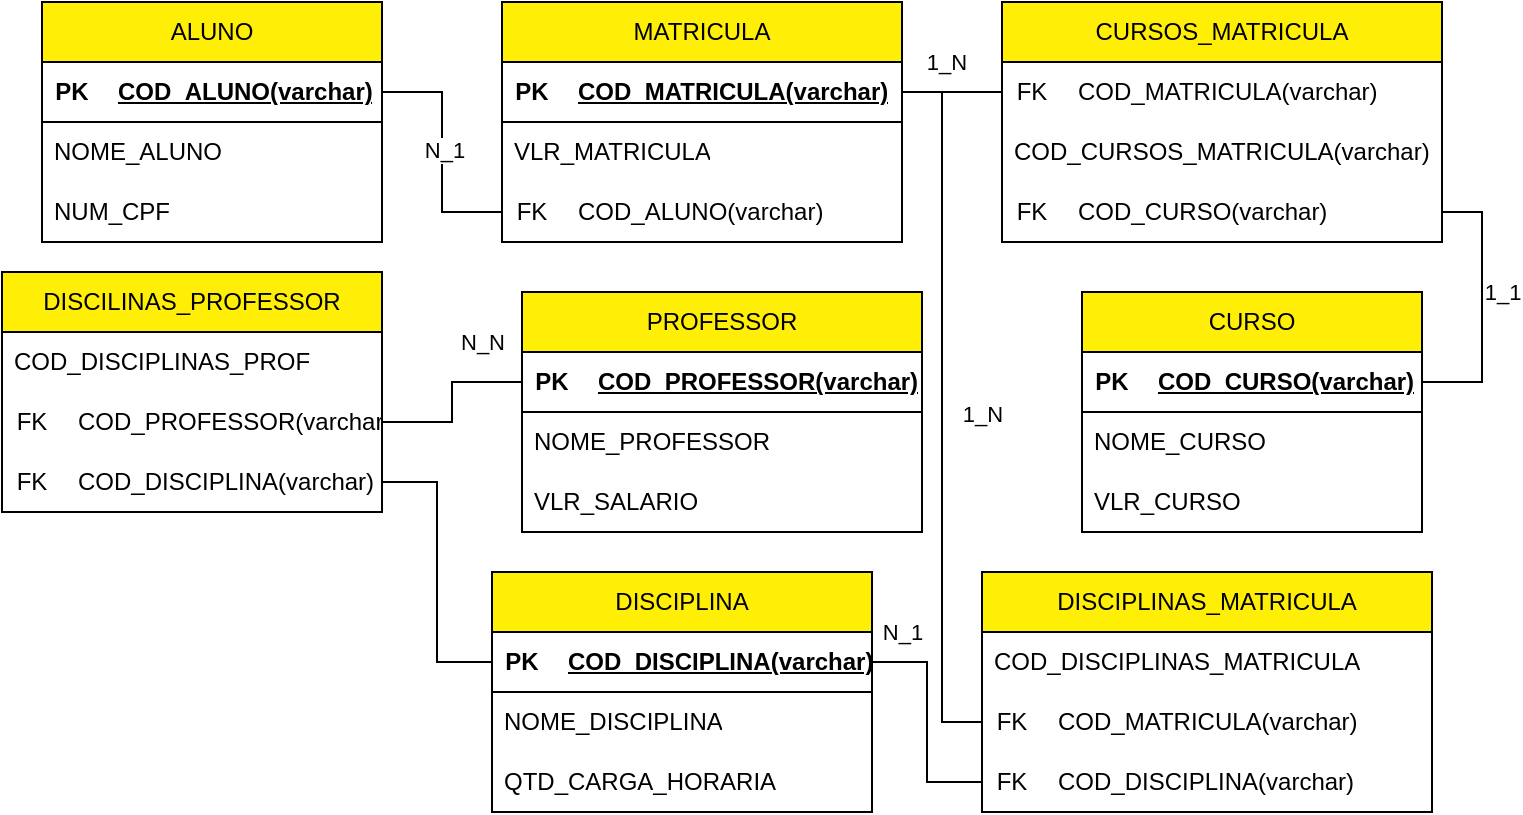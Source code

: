 <mxfile version="21.8.1" type="github">
  <diagram id="R2lEEEUBdFMjLlhIrx00" name="Page-1">
    <mxGraphModel dx="836" dy="773" grid="1" gridSize="10" guides="1" tooltips="1" connect="1" arrows="1" fold="1" page="1" pageScale="1" pageWidth="850" pageHeight="1100" math="0" shadow="0" extFonts="Permanent Marker^https://fonts.googleapis.com/css?family=Permanent+Marker">
      <root>
        <mxCell id="0" />
        <mxCell id="1" parent="0" />
        <mxCell id="hwRPY_H_E-aeXSSc8FPx-1" value="ALUNO" style="swimlane;fontStyle=0;childLayout=stackLayout;horizontal=1;startSize=30;horizontalStack=0;resizeParent=1;resizeParentMax=0;resizeLast=0;collapsible=1;marginBottom=0;whiteSpace=wrap;html=1;fillColor=#FFEE05;" parent="1" vertex="1">
          <mxGeometry x="60" y="15" width="170" height="120" as="geometry" />
        </mxCell>
        <mxCell id="9-QWL7e6mqtxBqOt5Rx7-5" value="" style="shape=table;startSize=0;container=1;collapsible=1;childLayout=tableLayout;fixedRows=1;rowLines=0;fontStyle=0;align=center;resizeLast=1;strokeColor=none;fillColor=none;collapsible=0;" vertex="1" parent="hwRPY_H_E-aeXSSc8FPx-1">
          <mxGeometry y="30" width="170" height="30" as="geometry" />
        </mxCell>
        <mxCell id="9-QWL7e6mqtxBqOt5Rx7-6" value="" style="shape=tableRow;horizontal=0;startSize=0;swimlaneHead=0;swimlaneBody=0;fillColor=none;collapsible=0;dropTarget=0;points=[[0,0.5],[1,0.5]];portConstraint=eastwest;top=0;left=0;right=0;bottom=1;" vertex="1" parent="9-QWL7e6mqtxBqOt5Rx7-5">
          <mxGeometry width="170" height="30" as="geometry" />
        </mxCell>
        <mxCell id="9-QWL7e6mqtxBqOt5Rx7-7" value="PK" style="shape=partialRectangle;connectable=0;fillColor=none;top=0;left=0;bottom=0;right=0;fontStyle=1;overflow=hidden;whiteSpace=wrap;html=1;" vertex="1" parent="9-QWL7e6mqtxBqOt5Rx7-6">
          <mxGeometry width="30" height="30" as="geometry">
            <mxRectangle width="30" height="30" as="alternateBounds" />
          </mxGeometry>
        </mxCell>
        <mxCell id="9-QWL7e6mqtxBqOt5Rx7-8" value="COD_ALUNO(varchar)" style="shape=partialRectangle;connectable=0;fillColor=none;top=0;left=0;bottom=0;right=0;align=left;spacingLeft=6;fontStyle=5;overflow=hidden;whiteSpace=wrap;html=1;" vertex="1" parent="9-QWL7e6mqtxBqOt5Rx7-6">
          <mxGeometry x="30" width="140" height="30" as="geometry">
            <mxRectangle width="140" height="30" as="alternateBounds" />
          </mxGeometry>
        </mxCell>
        <mxCell id="hwRPY_H_E-aeXSSc8FPx-3" value="NOME_ALUNO" style="text;strokeColor=none;fillColor=none;align=left;verticalAlign=middle;spacingLeft=4;spacingRight=4;overflow=hidden;points=[[0,0.5],[1,0.5]];portConstraint=eastwest;rotatable=0;whiteSpace=wrap;html=1;" parent="hwRPY_H_E-aeXSSc8FPx-1" vertex="1">
          <mxGeometry y="60" width="170" height="30" as="geometry" />
        </mxCell>
        <mxCell id="hwRPY_H_E-aeXSSc8FPx-4" value="NUM_CPF" style="text;strokeColor=none;fillColor=none;align=left;verticalAlign=middle;spacingLeft=4;spacingRight=4;overflow=hidden;points=[[0,0.5],[1,0.5]];portConstraint=eastwest;rotatable=0;whiteSpace=wrap;html=1;" parent="hwRPY_H_E-aeXSSc8FPx-1" vertex="1">
          <mxGeometry y="90" width="170" height="30" as="geometry" />
        </mxCell>
        <mxCell id="hwRPY_H_E-aeXSSc8FPx-5" value="CURSO" style="swimlane;fontStyle=0;childLayout=stackLayout;horizontal=1;startSize=30;horizontalStack=0;resizeParent=1;resizeParentMax=0;resizeLast=0;collapsible=1;marginBottom=0;whiteSpace=wrap;html=1;fillColor=#FFEE05;" parent="1" vertex="1">
          <mxGeometry x="580" y="160" width="170" height="120" as="geometry" />
        </mxCell>
        <mxCell id="9-QWL7e6mqtxBqOt5Rx7-57" value="" style="shape=table;startSize=0;container=1;collapsible=1;childLayout=tableLayout;fixedRows=1;rowLines=0;fontStyle=0;align=center;resizeLast=1;strokeColor=none;fillColor=none;collapsible=0;" vertex="1" parent="hwRPY_H_E-aeXSSc8FPx-5">
          <mxGeometry y="30" width="170" height="30" as="geometry" />
        </mxCell>
        <mxCell id="9-QWL7e6mqtxBqOt5Rx7-58" value="" style="shape=tableRow;horizontal=0;startSize=0;swimlaneHead=0;swimlaneBody=0;fillColor=none;collapsible=0;dropTarget=0;points=[[0,0.5],[1,0.5]];portConstraint=eastwest;top=0;left=0;right=0;bottom=1;" vertex="1" parent="9-QWL7e6mqtxBqOt5Rx7-57">
          <mxGeometry width="170" height="30" as="geometry" />
        </mxCell>
        <mxCell id="9-QWL7e6mqtxBqOt5Rx7-59" value="PK" style="shape=partialRectangle;connectable=0;fillColor=none;top=0;left=0;bottom=0;right=0;fontStyle=1;overflow=hidden;whiteSpace=wrap;html=1;" vertex="1" parent="9-QWL7e6mqtxBqOt5Rx7-58">
          <mxGeometry width="30" height="30" as="geometry">
            <mxRectangle width="30" height="30" as="alternateBounds" />
          </mxGeometry>
        </mxCell>
        <mxCell id="9-QWL7e6mqtxBqOt5Rx7-60" value="COD_CURSO(varchar)" style="shape=partialRectangle;connectable=0;fillColor=none;top=0;left=0;bottom=0;right=0;align=left;spacingLeft=6;fontStyle=5;overflow=hidden;whiteSpace=wrap;html=1;" vertex="1" parent="9-QWL7e6mqtxBqOt5Rx7-58">
          <mxGeometry x="30" width="140" height="30" as="geometry">
            <mxRectangle width="140" height="30" as="alternateBounds" />
          </mxGeometry>
        </mxCell>
        <mxCell id="hwRPY_H_E-aeXSSc8FPx-7" value="NOME_CURSO" style="text;strokeColor=none;fillColor=none;align=left;verticalAlign=middle;spacingLeft=4;spacingRight=4;overflow=hidden;points=[[0,0.5],[1,0.5]];portConstraint=eastwest;rotatable=0;whiteSpace=wrap;html=1;" parent="hwRPY_H_E-aeXSSc8FPx-5" vertex="1">
          <mxGeometry y="60" width="170" height="30" as="geometry" />
        </mxCell>
        <mxCell id="C94Znu9yKtxbw8L8RZEC-2" value="VLR_CURSO" style="text;strokeColor=none;fillColor=none;align=left;verticalAlign=middle;spacingLeft=4;spacingRight=4;overflow=hidden;points=[[0,0.5],[1,0.5]];portConstraint=eastwest;rotatable=0;whiteSpace=wrap;html=1;" parent="hwRPY_H_E-aeXSSc8FPx-5" vertex="1">
          <mxGeometry y="90" width="170" height="30" as="geometry" />
        </mxCell>
        <mxCell id="hwRPY_H_E-aeXSSc8FPx-9" value="DISCIPLINA" style="swimlane;fontStyle=0;childLayout=stackLayout;horizontal=1;startSize=30;horizontalStack=0;resizeParent=1;resizeParentMax=0;resizeLast=0;collapsible=1;marginBottom=0;whiteSpace=wrap;html=1;fillColor=#FFEE05;" parent="1" vertex="1">
          <mxGeometry x="285" y="300" width="190" height="120" as="geometry" />
        </mxCell>
        <mxCell id="9-QWL7e6mqtxBqOt5Rx7-17" value="" style="shape=table;startSize=0;container=1;collapsible=1;childLayout=tableLayout;fixedRows=1;rowLines=0;fontStyle=0;align=center;resizeLast=1;strokeColor=none;fillColor=none;collapsible=0;" vertex="1" parent="hwRPY_H_E-aeXSSc8FPx-9">
          <mxGeometry y="30" width="190" height="30" as="geometry" />
        </mxCell>
        <mxCell id="9-QWL7e6mqtxBqOt5Rx7-18" value="" style="shape=tableRow;horizontal=0;startSize=0;swimlaneHead=0;swimlaneBody=0;fillColor=none;collapsible=0;dropTarget=0;points=[[0,0.5],[1,0.5]];portConstraint=eastwest;top=0;left=0;right=0;bottom=1;" vertex="1" parent="9-QWL7e6mqtxBqOt5Rx7-17">
          <mxGeometry width="190" height="30" as="geometry" />
        </mxCell>
        <mxCell id="9-QWL7e6mqtxBqOt5Rx7-19" value="PK" style="shape=partialRectangle;connectable=0;fillColor=none;top=0;left=0;bottom=0;right=0;fontStyle=1;overflow=hidden;whiteSpace=wrap;html=1;" vertex="1" parent="9-QWL7e6mqtxBqOt5Rx7-18">
          <mxGeometry width="30" height="30" as="geometry">
            <mxRectangle width="30" height="30" as="alternateBounds" />
          </mxGeometry>
        </mxCell>
        <mxCell id="9-QWL7e6mqtxBqOt5Rx7-20" value="COD_DISCIPLINA(varchar)" style="shape=partialRectangle;connectable=0;fillColor=none;top=0;left=0;bottom=0;right=0;align=left;spacingLeft=6;fontStyle=5;overflow=hidden;whiteSpace=wrap;html=1;" vertex="1" parent="9-QWL7e6mqtxBqOt5Rx7-18">
          <mxGeometry x="30" width="160" height="30" as="geometry">
            <mxRectangle width="160" height="30" as="alternateBounds" />
          </mxGeometry>
        </mxCell>
        <mxCell id="hwRPY_H_E-aeXSSc8FPx-11" value="NOME_DISCIPLINA" style="text;strokeColor=none;fillColor=none;align=left;verticalAlign=middle;spacingLeft=4;spacingRight=4;overflow=hidden;points=[[0,0.5],[1,0.5]];portConstraint=eastwest;rotatable=0;whiteSpace=wrap;html=1;" parent="hwRPY_H_E-aeXSSc8FPx-9" vertex="1">
          <mxGeometry y="60" width="190" height="30" as="geometry" />
        </mxCell>
        <mxCell id="hwRPY_H_E-aeXSSc8FPx-12" value="QTD_CARGA_HORARIA" style="text;strokeColor=none;fillColor=none;align=left;verticalAlign=middle;spacingLeft=4;spacingRight=4;overflow=hidden;points=[[0,0.5],[1,0.5]];portConstraint=eastwest;rotatable=0;whiteSpace=wrap;html=1;" parent="hwRPY_H_E-aeXSSc8FPx-9" vertex="1">
          <mxGeometry y="90" width="190" height="30" as="geometry" />
        </mxCell>
        <mxCell id="hwRPY_H_E-aeXSSc8FPx-13" value="PROFESSOR" style="swimlane;fontStyle=0;childLayout=stackLayout;horizontal=1;startSize=30;horizontalStack=0;resizeParent=1;resizeParentMax=0;resizeLast=0;collapsible=1;marginBottom=0;whiteSpace=wrap;html=1;fillColor=#FFEE05;" parent="1" vertex="1">
          <mxGeometry x="300" y="160" width="200" height="120" as="geometry" />
        </mxCell>
        <mxCell id="9-QWL7e6mqtxBqOt5Rx7-9" value="" style="shape=table;startSize=0;container=1;collapsible=1;childLayout=tableLayout;fixedRows=1;rowLines=0;fontStyle=0;align=center;resizeLast=1;strokeColor=none;fillColor=none;collapsible=0;" vertex="1" parent="hwRPY_H_E-aeXSSc8FPx-13">
          <mxGeometry y="30" width="200" height="30" as="geometry" />
        </mxCell>
        <mxCell id="9-QWL7e6mqtxBqOt5Rx7-10" value="" style="shape=tableRow;horizontal=0;startSize=0;swimlaneHead=0;swimlaneBody=0;fillColor=none;collapsible=0;dropTarget=0;points=[[0,0.5],[1,0.5]];portConstraint=eastwest;top=0;left=0;right=0;bottom=1;" vertex="1" parent="9-QWL7e6mqtxBqOt5Rx7-9">
          <mxGeometry width="200" height="30" as="geometry" />
        </mxCell>
        <mxCell id="9-QWL7e6mqtxBqOt5Rx7-11" value="PK" style="shape=partialRectangle;connectable=0;fillColor=none;top=0;left=0;bottom=0;right=0;fontStyle=1;overflow=hidden;whiteSpace=wrap;html=1;" vertex="1" parent="9-QWL7e6mqtxBqOt5Rx7-10">
          <mxGeometry width="30" height="30" as="geometry">
            <mxRectangle width="30" height="30" as="alternateBounds" />
          </mxGeometry>
        </mxCell>
        <mxCell id="9-QWL7e6mqtxBqOt5Rx7-12" value="COD_PROFESSOR(varchar)" style="shape=partialRectangle;connectable=0;fillColor=none;top=0;left=0;bottom=0;right=0;align=left;spacingLeft=6;fontStyle=5;overflow=hidden;whiteSpace=wrap;html=1;" vertex="1" parent="9-QWL7e6mqtxBqOt5Rx7-10">
          <mxGeometry x="30" width="170" height="30" as="geometry">
            <mxRectangle width="170" height="30" as="alternateBounds" />
          </mxGeometry>
        </mxCell>
        <mxCell id="hwRPY_H_E-aeXSSc8FPx-15" value="NOME_PROFESSOR" style="text;strokeColor=none;fillColor=none;align=left;verticalAlign=middle;spacingLeft=4;spacingRight=4;overflow=hidden;points=[[0,0.5],[1,0.5]];portConstraint=eastwest;rotatable=0;whiteSpace=wrap;html=1;" parent="hwRPY_H_E-aeXSSc8FPx-13" vertex="1">
          <mxGeometry y="60" width="200" height="30" as="geometry" />
        </mxCell>
        <mxCell id="hwRPY_H_E-aeXSSc8FPx-16" value="VLR_SALARIO" style="text;strokeColor=none;fillColor=none;align=left;verticalAlign=middle;spacingLeft=4;spacingRight=4;overflow=hidden;points=[[0,0.5],[1,0.5]];portConstraint=eastwest;rotatable=0;whiteSpace=wrap;html=1;" parent="hwRPY_H_E-aeXSSc8FPx-13" vertex="1">
          <mxGeometry y="90" width="200" height="30" as="geometry" />
        </mxCell>
        <mxCell id="hwRPY_H_E-aeXSSc8FPx-17" value="MATRICULA" style="swimlane;fontStyle=0;childLayout=stackLayout;horizontal=1;startSize=30;horizontalStack=0;resizeParent=1;resizeParentMax=0;resizeLast=0;collapsible=1;marginBottom=0;whiteSpace=wrap;html=1;fillColor=#FFEE05;" parent="1" vertex="1">
          <mxGeometry x="290" y="15" width="200" height="120" as="geometry" />
        </mxCell>
        <mxCell id="9-QWL7e6mqtxBqOt5Rx7-39" value="" style="shape=table;startSize=0;container=1;collapsible=1;childLayout=tableLayout;fixedRows=1;rowLines=0;fontStyle=0;align=center;resizeLast=1;strokeColor=none;fillColor=none;collapsible=0;" vertex="1" parent="hwRPY_H_E-aeXSSc8FPx-17">
          <mxGeometry y="30" width="200" height="30" as="geometry" />
        </mxCell>
        <mxCell id="9-QWL7e6mqtxBqOt5Rx7-40" value="" style="shape=tableRow;horizontal=0;startSize=0;swimlaneHead=0;swimlaneBody=0;fillColor=none;collapsible=0;dropTarget=0;points=[[0,0.5],[1,0.5]];portConstraint=eastwest;top=0;left=0;right=0;bottom=1;" vertex="1" parent="9-QWL7e6mqtxBqOt5Rx7-39">
          <mxGeometry width="200" height="30" as="geometry" />
        </mxCell>
        <mxCell id="9-QWL7e6mqtxBqOt5Rx7-41" value="PK" style="shape=partialRectangle;connectable=0;fillColor=none;top=0;left=0;bottom=0;right=0;fontStyle=1;overflow=hidden;whiteSpace=wrap;html=1;" vertex="1" parent="9-QWL7e6mqtxBqOt5Rx7-40">
          <mxGeometry width="30" height="30" as="geometry">
            <mxRectangle width="30" height="30" as="alternateBounds" />
          </mxGeometry>
        </mxCell>
        <mxCell id="9-QWL7e6mqtxBqOt5Rx7-42" value="COD_MATRICULA(varchar)" style="shape=partialRectangle;connectable=0;fillColor=none;top=0;left=0;bottom=0;right=0;align=left;spacingLeft=6;fontStyle=5;overflow=hidden;whiteSpace=wrap;html=1;" vertex="1" parent="9-QWL7e6mqtxBqOt5Rx7-40">
          <mxGeometry x="30" width="170" height="30" as="geometry">
            <mxRectangle width="170" height="30" as="alternateBounds" />
          </mxGeometry>
        </mxCell>
        <mxCell id="C94Znu9yKtxbw8L8RZEC-8" value="VLR_MATRICULA" style="text;strokeColor=none;fillColor=none;align=left;verticalAlign=middle;spacingLeft=4;spacingRight=4;overflow=hidden;points=[[0,0.5],[1,0.5]];portConstraint=eastwest;rotatable=0;whiteSpace=wrap;html=1;" parent="hwRPY_H_E-aeXSSc8FPx-17" vertex="1">
          <mxGeometry y="60" width="200" height="30" as="geometry" />
        </mxCell>
        <mxCell id="9-QWL7e6mqtxBqOt5Rx7-1" value="" style="shape=table;startSize=0;container=1;collapsible=1;childLayout=tableLayout;fixedRows=1;rowLines=0;fontStyle=0;align=center;resizeLast=1;strokeColor=none;fillColor=none;collapsible=0;" vertex="1" parent="hwRPY_H_E-aeXSSc8FPx-17">
          <mxGeometry y="90" width="200" height="30" as="geometry" />
        </mxCell>
        <mxCell id="9-QWL7e6mqtxBqOt5Rx7-2" value="" style="shape=tableRow;horizontal=0;startSize=0;swimlaneHead=0;swimlaneBody=0;fillColor=none;collapsible=0;dropTarget=0;points=[[0,0.5],[1,0.5]];portConstraint=eastwest;top=0;left=0;right=0;bottom=0;" vertex="1" parent="9-QWL7e6mqtxBqOt5Rx7-1">
          <mxGeometry width="200" height="30" as="geometry" />
        </mxCell>
        <mxCell id="9-QWL7e6mqtxBqOt5Rx7-3" value="FK" style="shape=partialRectangle;connectable=0;fillColor=none;top=0;left=0;bottom=0;right=0;fontStyle=0;overflow=hidden;whiteSpace=wrap;html=1;" vertex="1" parent="9-QWL7e6mqtxBqOt5Rx7-2">
          <mxGeometry width="30" height="30" as="geometry">
            <mxRectangle width="30" height="30" as="alternateBounds" />
          </mxGeometry>
        </mxCell>
        <mxCell id="9-QWL7e6mqtxBqOt5Rx7-4" value="COD_ALUNO(varchar)" style="shape=partialRectangle;connectable=0;fillColor=none;top=0;left=0;bottom=0;right=0;align=left;spacingLeft=6;fontStyle=0;overflow=hidden;whiteSpace=wrap;html=1;" vertex="1" parent="9-QWL7e6mqtxBqOt5Rx7-2">
          <mxGeometry x="30" width="170" height="30" as="geometry">
            <mxRectangle width="170" height="30" as="alternateBounds" />
          </mxGeometry>
        </mxCell>
        <mxCell id="hwRPY_H_E-aeXSSc8FPx-23" value="" style="endArrow=none;html=1;rounded=0;edgeStyle=orthogonalEdgeStyle;" parent="1" source="9-QWL7e6mqtxBqOt5Rx7-6" target="9-QWL7e6mqtxBqOt5Rx7-2" edge="1">
          <mxGeometry width="50" height="50" relative="1" as="geometry">
            <mxPoint x="210" y="60" as="sourcePoint" />
            <mxPoint x="280.0" y="90" as="targetPoint" />
          </mxGeometry>
        </mxCell>
        <mxCell id="9-QWL7e6mqtxBqOt5Rx7-71" value="N_1" style="edgeLabel;html=1;align=center;verticalAlign=middle;resizable=0;points=[];" vertex="1" connectable="0" parent="hwRPY_H_E-aeXSSc8FPx-23">
          <mxGeometry x="-0.015" y="1" relative="1" as="geometry">
            <mxPoint as="offset" />
          </mxGeometry>
        </mxCell>
        <mxCell id="hwRPY_H_E-aeXSSc8FPx-24" value="" style="endArrow=none;html=1;rounded=0;edgeStyle=orthogonalEdgeStyle;" parent="1" source="9-QWL7e6mqtxBqOt5Rx7-62" target="9-QWL7e6mqtxBqOt5Rx7-58" edge="1">
          <mxGeometry width="50" height="50" relative="1" as="geometry">
            <mxPoint x="800" y="130" as="sourcePoint" />
            <mxPoint x="600.0" y="225" as="targetPoint" />
            <Array as="points">
              <mxPoint x="780" y="120" />
              <mxPoint x="780" y="205" />
            </Array>
          </mxGeometry>
        </mxCell>
        <mxCell id="9-QWL7e6mqtxBqOt5Rx7-70" value="1_1" style="edgeLabel;html=1;align=center;verticalAlign=middle;resizable=0;points=[];" vertex="1" connectable="0" parent="hwRPY_H_E-aeXSSc8FPx-24">
          <mxGeometry x="-0.117" y="3" relative="1" as="geometry">
            <mxPoint x="7" as="offset" />
          </mxGeometry>
        </mxCell>
        <mxCell id="hwRPY_H_E-aeXSSc8FPx-26" value="DISCILINAS_PROFESSOR" style="swimlane;fontStyle=0;childLayout=stackLayout;horizontal=1;startSize=30;horizontalStack=0;resizeParent=1;resizeParentMax=0;resizeLast=0;collapsible=1;marginBottom=0;whiteSpace=wrap;html=1;fillColor=#FFEE05;" parent="1" vertex="1">
          <mxGeometry x="40" y="150" width="190" height="120" as="geometry" />
        </mxCell>
        <mxCell id="hwRPY_H_E-aeXSSc8FPx-27" value="COD_DISCIPLINAS_PROF" style="text;strokeColor=none;fillColor=none;align=left;verticalAlign=middle;spacingLeft=4;spacingRight=4;overflow=hidden;points=[[0,0.5],[1,0.5]];portConstraint=eastwest;rotatable=0;whiteSpace=wrap;html=1;" parent="hwRPY_H_E-aeXSSc8FPx-26" vertex="1">
          <mxGeometry y="30" width="190" height="30" as="geometry" />
        </mxCell>
        <mxCell id="9-QWL7e6mqtxBqOt5Rx7-13" value="" style="shape=table;startSize=0;container=1;collapsible=1;childLayout=tableLayout;fixedRows=1;rowLines=0;fontStyle=0;align=center;resizeLast=1;strokeColor=none;fillColor=none;collapsible=0;" vertex="1" parent="hwRPY_H_E-aeXSSc8FPx-26">
          <mxGeometry y="60" width="190" height="30" as="geometry" />
        </mxCell>
        <mxCell id="9-QWL7e6mqtxBqOt5Rx7-14" value="" style="shape=tableRow;horizontal=0;startSize=0;swimlaneHead=0;swimlaneBody=0;fillColor=none;collapsible=0;dropTarget=0;points=[[0,0.5],[1,0.5]];portConstraint=eastwest;top=0;left=0;right=0;bottom=0;" vertex="1" parent="9-QWL7e6mqtxBqOt5Rx7-13">
          <mxGeometry width="190" height="30" as="geometry" />
        </mxCell>
        <mxCell id="9-QWL7e6mqtxBqOt5Rx7-15" value="FK" style="shape=partialRectangle;connectable=0;fillColor=none;top=0;left=0;bottom=0;right=0;fontStyle=0;overflow=hidden;whiteSpace=wrap;html=1;" vertex="1" parent="9-QWL7e6mqtxBqOt5Rx7-14">
          <mxGeometry width="30" height="30" as="geometry">
            <mxRectangle width="30" height="30" as="alternateBounds" />
          </mxGeometry>
        </mxCell>
        <mxCell id="9-QWL7e6mqtxBqOt5Rx7-16" value="COD_PROFESSOR(varchar)" style="shape=partialRectangle;connectable=0;fillColor=none;top=0;left=0;bottom=0;right=0;align=left;spacingLeft=6;fontStyle=0;overflow=hidden;whiteSpace=wrap;html=1;" vertex="1" parent="9-QWL7e6mqtxBqOt5Rx7-14">
          <mxGeometry x="30" width="160" height="30" as="geometry">
            <mxRectangle width="160" height="30" as="alternateBounds" />
          </mxGeometry>
        </mxCell>
        <mxCell id="9-QWL7e6mqtxBqOt5Rx7-31" value="" style="shape=table;startSize=0;container=1;collapsible=1;childLayout=tableLayout;fixedRows=1;rowLines=0;fontStyle=0;align=center;resizeLast=1;strokeColor=none;fillColor=none;collapsible=0;" vertex="1" parent="hwRPY_H_E-aeXSSc8FPx-26">
          <mxGeometry y="90" width="190" height="30" as="geometry" />
        </mxCell>
        <mxCell id="9-QWL7e6mqtxBqOt5Rx7-32" value="" style="shape=tableRow;horizontal=0;startSize=0;swimlaneHead=0;swimlaneBody=0;fillColor=none;collapsible=0;dropTarget=0;points=[[0,0.5],[1,0.5]];portConstraint=eastwest;top=0;left=0;right=0;bottom=0;" vertex="1" parent="9-QWL7e6mqtxBqOt5Rx7-31">
          <mxGeometry width="190" height="30" as="geometry" />
        </mxCell>
        <mxCell id="9-QWL7e6mqtxBqOt5Rx7-33" value="FK" style="shape=partialRectangle;connectable=0;fillColor=none;top=0;left=0;bottom=0;right=0;fontStyle=0;overflow=hidden;whiteSpace=wrap;html=1;" vertex="1" parent="9-QWL7e6mqtxBqOt5Rx7-32">
          <mxGeometry width="30" height="30" as="geometry">
            <mxRectangle width="30" height="30" as="alternateBounds" />
          </mxGeometry>
        </mxCell>
        <mxCell id="9-QWL7e6mqtxBqOt5Rx7-34" value="COD_DISCIPLINA(varchar)" style="shape=partialRectangle;connectable=0;fillColor=none;top=0;left=0;bottom=0;right=0;align=left;spacingLeft=6;fontStyle=0;overflow=hidden;whiteSpace=wrap;html=1;" vertex="1" parent="9-QWL7e6mqtxBqOt5Rx7-32">
          <mxGeometry x="30" width="160" height="30" as="geometry">
            <mxRectangle width="160" height="30" as="alternateBounds" />
          </mxGeometry>
        </mxCell>
        <mxCell id="hwRPY_H_E-aeXSSc8FPx-33" value="" style="endArrow=none;html=1;rounded=0;edgeStyle=orthogonalEdgeStyle;" parent="1" source="9-QWL7e6mqtxBqOt5Rx7-32" target="9-QWL7e6mqtxBqOt5Rx7-18" edge="1">
          <mxGeometry width="50" height="50" relative="1" as="geometry">
            <mxPoint x="200" y="265" as="sourcePoint" />
            <mxPoint x="240" y="345.0" as="targetPoint" />
          </mxGeometry>
        </mxCell>
        <mxCell id="hwRPY_H_E-aeXSSc8FPx-35" value="DISCIPLINAS_MATRICULA" style="swimlane;fontStyle=0;childLayout=stackLayout;horizontal=1;startSize=30;horizontalStack=0;resizeParent=1;resizeParentMax=0;resizeLast=0;collapsible=1;marginBottom=0;whiteSpace=wrap;html=1;fillColor=#FFEE05;" parent="1" vertex="1">
          <mxGeometry x="530" y="300" width="225" height="120" as="geometry" />
        </mxCell>
        <mxCell id="hwRPY_H_E-aeXSSc8FPx-37" value="COD_DISCIPLINAS_MATRICULA" style="text;strokeColor=none;fillColor=none;align=left;verticalAlign=middle;spacingLeft=4;spacingRight=4;overflow=hidden;points=[[0,0.5],[1,0.5]];portConstraint=eastwest;rotatable=0;whiteSpace=wrap;html=1;" parent="hwRPY_H_E-aeXSSc8FPx-35" vertex="1">
          <mxGeometry y="30" width="225" height="30" as="geometry" />
        </mxCell>
        <mxCell id="9-QWL7e6mqtxBqOt5Rx7-35" value="" style="shape=table;startSize=0;container=1;collapsible=1;childLayout=tableLayout;fixedRows=1;rowLines=0;fontStyle=0;align=center;resizeLast=1;strokeColor=none;fillColor=none;collapsible=0;" vertex="1" parent="hwRPY_H_E-aeXSSc8FPx-35">
          <mxGeometry y="60" width="225" height="60" as="geometry" />
        </mxCell>
        <mxCell id="9-QWL7e6mqtxBqOt5Rx7-43" value="" style="shape=tableRow;horizontal=0;startSize=0;swimlaneHead=0;swimlaneBody=0;fillColor=none;collapsible=0;dropTarget=0;points=[[0,0.5],[1,0.5]];portConstraint=eastwest;top=0;left=0;right=0;bottom=0;" vertex="1" parent="9-QWL7e6mqtxBqOt5Rx7-35">
          <mxGeometry width="225" height="30" as="geometry" />
        </mxCell>
        <mxCell id="9-QWL7e6mqtxBqOt5Rx7-44" value="FK" style="shape=partialRectangle;connectable=0;fillColor=none;top=0;left=0;bottom=0;right=0;fontStyle=0;overflow=hidden;whiteSpace=wrap;html=1;" vertex="1" parent="9-QWL7e6mqtxBqOt5Rx7-43">
          <mxGeometry width="30" height="30" as="geometry">
            <mxRectangle width="30" height="30" as="alternateBounds" />
          </mxGeometry>
        </mxCell>
        <mxCell id="9-QWL7e6mqtxBqOt5Rx7-45" value="COD_MATRICULA(varchar)" style="shape=partialRectangle;connectable=0;fillColor=none;top=0;left=0;bottom=0;right=0;align=left;spacingLeft=6;fontStyle=0;overflow=hidden;whiteSpace=wrap;html=1;" vertex="1" parent="9-QWL7e6mqtxBqOt5Rx7-43">
          <mxGeometry x="30" width="195" height="30" as="geometry">
            <mxRectangle width="195" height="30" as="alternateBounds" />
          </mxGeometry>
        </mxCell>
        <mxCell id="9-QWL7e6mqtxBqOt5Rx7-36" value="" style="shape=tableRow;horizontal=0;startSize=0;swimlaneHead=0;swimlaneBody=0;fillColor=none;collapsible=0;dropTarget=0;points=[[0,0.5],[1,0.5]];portConstraint=eastwest;top=0;left=0;right=0;bottom=0;" vertex="1" parent="9-QWL7e6mqtxBqOt5Rx7-35">
          <mxGeometry y="30" width="225" height="30" as="geometry" />
        </mxCell>
        <mxCell id="9-QWL7e6mqtxBqOt5Rx7-37" value="FK" style="shape=partialRectangle;connectable=0;fillColor=none;top=0;left=0;bottom=0;right=0;fontStyle=0;overflow=hidden;whiteSpace=wrap;html=1;" vertex="1" parent="9-QWL7e6mqtxBqOt5Rx7-36">
          <mxGeometry width="30" height="30" as="geometry">
            <mxRectangle width="30" height="30" as="alternateBounds" />
          </mxGeometry>
        </mxCell>
        <mxCell id="9-QWL7e6mqtxBqOt5Rx7-38" value="COD_DISCIPLINA(varchar)" style="shape=partialRectangle;connectable=0;fillColor=none;top=0;left=0;bottom=0;right=0;align=left;spacingLeft=6;fontStyle=0;overflow=hidden;whiteSpace=wrap;html=1;" vertex="1" parent="9-QWL7e6mqtxBqOt5Rx7-36">
          <mxGeometry x="30" width="195" height="30" as="geometry">
            <mxRectangle width="195" height="30" as="alternateBounds" />
          </mxGeometry>
        </mxCell>
        <mxCell id="hwRPY_H_E-aeXSSc8FPx-39" value="" style="endArrow=none;html=1;rounded=0;edgeStyle=orthogonalEdgeStyle;" parent="1" source="9-QWL7e6mqtxBqOt5Rx7-43" target="9-QWL7e6mqtxBqOt5Rx7-40" edge="1">
          <mxGeometry width="50" height="50" relative="1" as="geometry">
            <mxPoint x="665.0" y="375.0" as="sourcePoint" />
            <mxPoint x="490.0" y="60" as="targetPoint" />
          </mxGeometry>
        </mxCell>
        <mxCell id="9-QWL7e6mqtxBqOt5Rx7-67" value="1_N" style="edgeLabel;html=1;align=center;verticalAlign=middle;resizable=0;points=[];rotation=0;" vertex="1" connectable="0" parent="hwRPY_H_E-aeXSSc8FPx-39">
          <mxGeometry x="-0.005" y="-3" relative="1" as="geometry">
            <mxPoint x="17" y="2" as="offset" />
          </mxGeometry>
        </mxCell>
        <mxCell id="hwRPY_H_E-aeXSSc8FPx-40" value="" style="endArrow=none;html=1;rounded=0;edgeStyle=orthogonalEdgeStyle;" parent="1" source="9-QWL7e6mqtxBqOt5Rx7-14" target="9-QWL7e6mqtxBqOt5Rx7-10" edge="1">
          <mxGeometry width="50" height="50" relative="1" as="geometry">
            <mxPoint x="200" y="235" as="sourcePoint" />
            <mxPoint x="300.0" y="205" as="targetPoint" />
          </mxGeometry>
        </mxCell>
        <mxCell id="9-QWL7e6mqtxBqOt5Rx7-68" value="N_N" style="edgeLabel;html=1;align=center;verticalAlign=middle;resizable=0;points=[];" vertex="1" connectable="0" parent="hwRPY_H_E-aeXSSc8FPx-40">
          <mxGeometry x="0.011" relative="1" as="geometry">
            <mxPoint x="15" y="-30" as="offset" />
          </mxGeometry>
        </mxCell>
        <mxCell id="hwRPY_H_E-aeXSSc8FPx-41" value="" style="endArrow=none;html=1;rounded=0;edgeStyle=orthogonalEdgeStyle;" parent="1" source="9-QWL7e6mqtxBqOt5Rx7-36" target="9-QWL7e6mqtxBqOt5Rx7-18" edge="1">
          <mxGeometry width="50" height="50" relative="1" as="geometry">
            <mxPoint x="420.0" y="405.0" as="sourcePoint" />
            <mxPoint x="400.0" y="345.0" as="targetPoint" />
          </mxGeometry>
        </mxCell>
        <mxCell id="9-QWL7e6mqtxBqOt5Rx7-69" value="N_1" style="edgeLabel;html=1;align=center;verticalAlign=middle;resizable=0;points=[];" vertex="1" connectable="0" parent="hwRPY_H_E-aeXSSc8FPx-41">
          <mxGeometry x="0.011" y="2" relative="1" as="geometry">
            <mxPoint x="-11" y="-45" as="offset" />
          </mxGeometry>
        </mxCell>
        <mxCell id="C94Znu9yKtxbw8L8RZEC-3" value="CURSOS_MATRICULA" style="swimlane;fontStyle=0;childLayout=stackLayout;horizontal=1;startSize=30;horizontalStack=0;resizeParent=1;resizeParentMax=0;resizeLast=0;collapsible=1;marginBottom=0;whiteSpace=wrap;html=1;fillColor=#FFEE05;" parent="1" vertex="1">
          <mxGeometry x="540" y="15" width="220" height="120" as="geometry" />
        </mxCell>
        <mxCell id="9-QWL7e6mqtxBqOt5Rx7-53" value="" style="shape=table;startSize=0;container=1;collapsible=1;childLayout=tableLayout;fixedRows=1;rowLines=0;fontStyle=0;align=center;resizeLast=1;strokeColor=none;fillColor=none;collapsible=0;" vertex="1" parent="C94Znu9yKtxbw8L8RZEC-3">
          <mxGeometry y="30" width="220" height="30" as="geometry" />
        </mxCell>
        <mxCell id="9-QWL7e6mqtxBqOt5Rx7-54" value="" style="shape=tableRow;horizontal=0;startSize=0;swimlaneHead=0;swimlaneBody=0;fillColor=none;collapsible=0;dropTarget=0;points=[[0,0.5],[1,0.5]];portConstraint=eastwest;top=0;left=0;right=0;bottom=0;" vertex="1" parent="9-QWL7e6mqtxBqOt5Rx7-53">
          <mxGeometry width="220" height="30" as="geometry" />
        </mxCell>
        <mxCell id="9-QWL7e6mqtxBqOt5Rx7-55" value="FK" style="shape=partialRectangle;connectable=0;fillColor=none;top=0;left=0;bottom=0;right=0;fontStyle=0;overflow=hidden;whiteSpace=wrap;html=1;" vertex="1" parent="9-QWL7e6mqtxBqOt5Rx7-54">
          <mxGeometry width="30" height="30" as="geometry">
            <mxRectangle width="30" height="30" as="alternateBounds" />
          </mxGeometry>
        </mxCell>
        <mxCell id="9-QWL7e6mqtxBqOt5Rx7-56" value="COD_MATRICULA(varchar)" style="shape=partialRectangle;connectable=0;fillColor=none;top=0;left=0;bottom=0;right=0;align=left;spacingLeft=6;fontStyle=0;overflow=hidden;whiteSpace=wrap;html=1;" vertex="1" parent="9-QWL7e6mqtxBqOt5Rx7-54">
          <mxGeometry x="30" width="190" height="30" as="geometry">
            <mxRectangle width="190" height="30" as="alternateBounds" />
          </mxGeometry>
        </mxCell>
        <mxCell id="C94Znu9yKtxbw8L8RZEC-4" value="COD_CURSOS_MATRICULA(varchar)" style="text;strokeColor=none;fillColor=none;align=left;verticalAlign=middle;spacingLeft=4;spacingRight=4;overflow=hidden;points=[[0,0.5],[1,0.5]];portConstraint=eastwest;rotatable=0;whiteSpace=wrap;html=1;" parent="C94Znu9yKtxbw8L8RZEC-3" vertex="1">
          <mxGeometry y="60" width="220" height="30" as="geometry" />
        </mxCell>
        <mxCell id="9-QWL7e6mqtxBqOt5Rx7-61" value="" style="shape=table;startSize=0;container=1;collapsible=1;childLayout=tableLayout;fixedRows=1;rowLines=0;fontStyle=0;align=center;resizeLast=1;strokeColor=none;fillColor=none;collapsible=0;" vertex="1" parent="C94Znu9yKtxbw8L8RZEC-3">
          <mxGeometry y="90" width="220" height="30" as="geometry" />
        </mxCell>
        <mxCell id="9-QWL7e6mqtxBqOt5Rx7-62" value="" style="shape=tableRow;horizontal=0;startSize=0;swimlaneHead=0;swimlaneBody=0;fillColor=none;collapsible=0;dropTarget=0;points=[[0,0.5],[1,0.5]];portConstraint=eastwest;top=0;left=0;right=0;bottom=0;" vertex="1" parent="9-QWL7e6mqtxBqOt5Rx7-61">
          <mxGeometry width="220" height="30" as="geometry" />
        </mxCell>
        <mxCell id="9-QWL7e6mqtxBqOt5Rx7-63" value="FK" style="shape=partialRectangle;connectable=0;fillColor=none;top=0;left=0;bottom=0;right=0;fontStyle=0;overflow=hidden;whiteSpace=wrap;html=1;" vertex="1" parent="9-QWL7e6mqtxBqOt5Rx7-62">
          <mxGeometry width="30" height="30" as="geometry">
            <mxRectangle width="30" height="30" as="alternateBounds" />
          </mxGeometry>
        </mxCell>
        <mxCell id="9-QWL7e6mqtxBqOt5Rx7-64" value="COD_CURSO(varchar)" style="shape=partialRectangle;connectable=0;fillColor=none;top=0;left=0;bottom=0;right=0;align=left;spacingLeft=6;fontStyle=0;overflow=hidden;whiteSpace=wrap;html=1;" vertex="1" parent="9-QWL7e6mqtxBqOt5Rx7-62">
          <mxGeometry x="30" width="190" height="30" as="geometry">
            <mxRectangle width="190" height="30" as="alternateBounds" />
          </mxGeometry>
        </mxCell>
        <mxCell id="C94Znu9yKtxbw8L8RZEC-7" value="" style="endArrow=none;html=1;rounded=0;edgeStyle=orthogonalEdgeStyle;" parent="1" source="9-QWL7e6mqtxBqOt5Rx7-40" target="9-QWL7e6mqtxBqOt5Rx7-54" edge="1">
          <mxGeometry width="50" height="50" relative="1" as="geometry">
            <mxPoint x="490.0" y="60" as="sourcePoint" />
            <mxPoint x="530" y="90" as="targetPoint" />
          </mxGeometry>
        </mxCell>
        <mxCell id="9-QWL7e6mqtxBqOt5Rx7-65" value="1_N" style="edgeLabel;html=1;align=center;verticalAlign=middle;resizable=0;points=[];" vertex="1" connectable="0" parent="C94Znu9yKtxbw8L8RZEC-7">
          <mxGeometry x="0.179" y="-2" relative="1" as="geometry">
            <mxPoint x="-8" y="-17" as="offset" />
          </mxGeometry>
        </mxCell>
      </root>
    </mxGraphModel>
  </diagram>
</mxfile>
